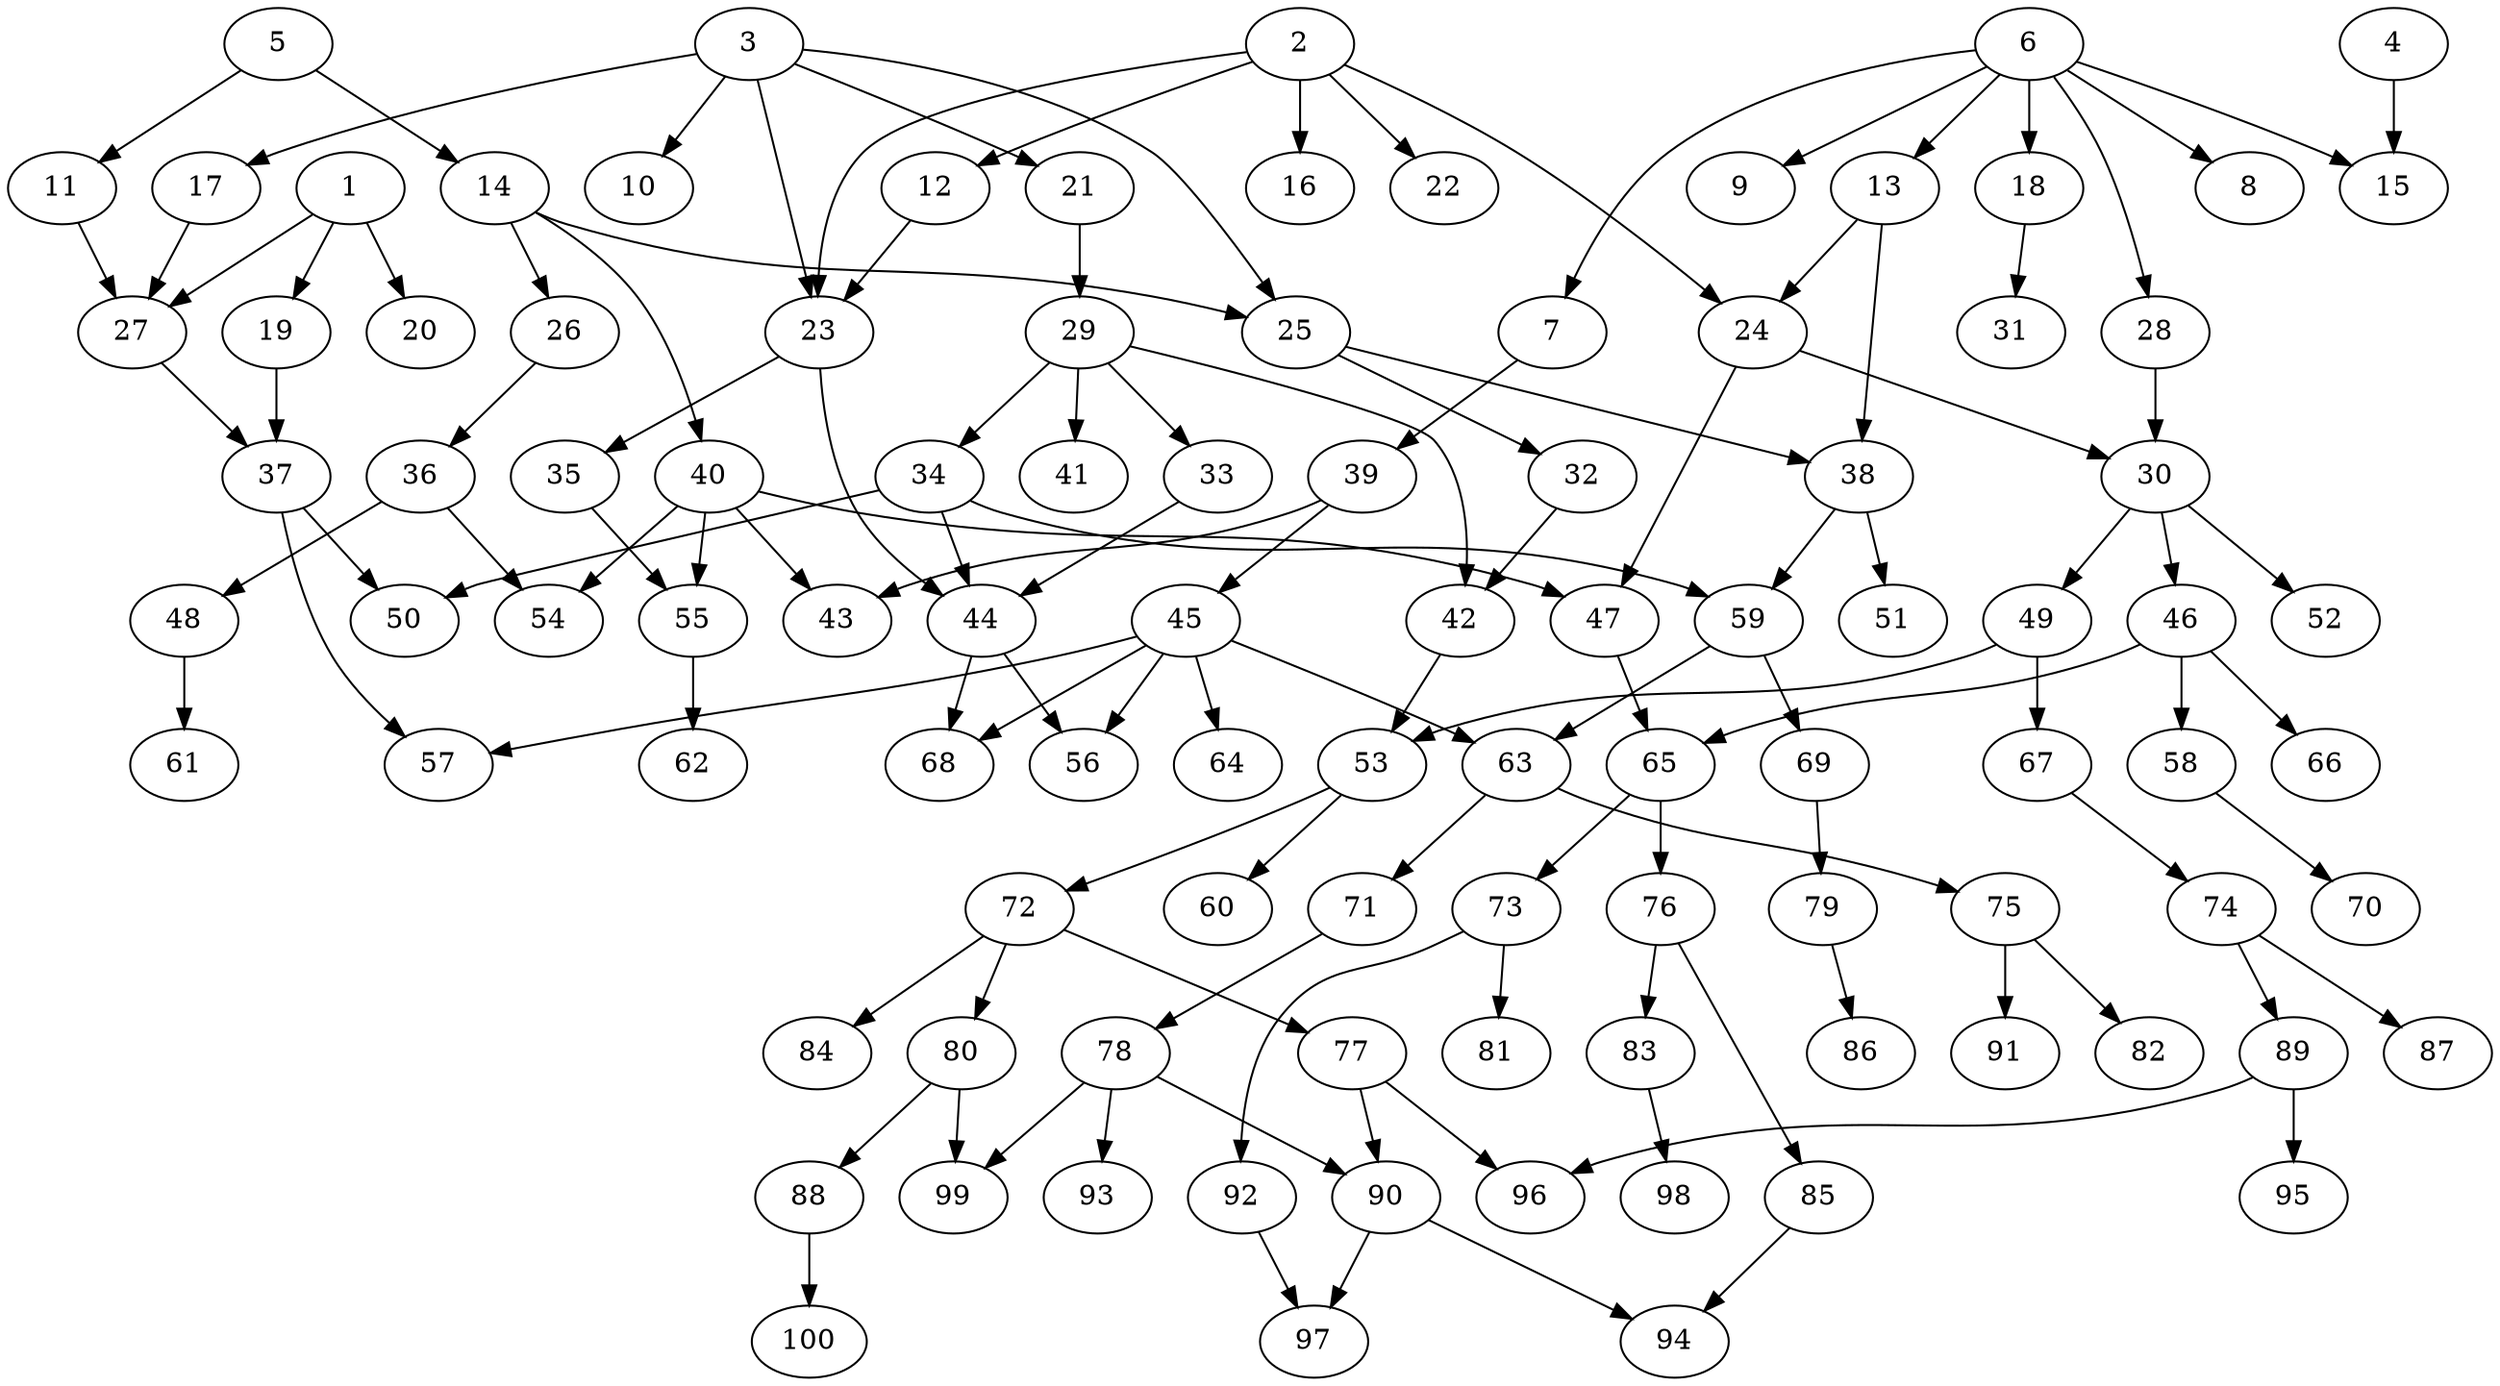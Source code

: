 // DAG automatically generated by daggen at Tue Jul 18 11:30:58 2017
// ./daggen --dot -n 100 --fat 0.5 --regular 0.2 --density 0.2 --jump 2 
digraph G {
  1 [size="309971188774", alpha="0.10"]
  1 -> 19 [size ="301989888"]
  1 -> 20 [size ="301989888"]
  1 -> 27 [size ="301989888"]
  2 [size="231928233984", alpha="0.03"]
  2 -> 12 [size ="301989888"]
  2 -> 16 [size ="301989888"]
  2 -> 22 [size ="301989888"]
  2 -> 23 [size ="301989888"]
  2 -> 24 [size ="301989888"]
  3 [size="266338276250", alpha="0.14"]
  3 -> 10 [size ="301989888"]
  3 -> 17 [size ="301989888"]
  3 -> 21 [size ="301989888"]
  3 -> 23 [size ="301989888"]
  3 -> 25 [size ="301989888"]
  4 [size="20066449884", alpha="0.08"]
  4 -> 15 [size ="838860800"]
  5 [size="35870901605", alpha="0.02"]
  5 -> 11 [size ="679477248"]
  5 -> 14 [size ="679477248"]
  6 [size="569255429392", alpha="0.03"]
  6 -> 7 [size ="536870912"]
  6 -> 8 [size ="536870912"]
  6 -> 9 [size ="536870912"]
  6 -> 13 [size ="536870912"]
  6 -> 15 [size ="536870912"]
  6 -> 18 [size ="536870912"]
  6 -> 28 [size ="536870912"]
  7 [size="14107218111", alpha="0.05"]
  7 -> 39 [size ="33554432"]
  8 [size="368293445632", alpha="0.04"]
  9 [size="1352558236", alpha="0.17"]
  10 [size="231928233984", alpha="0.20"]
  11 [size="368293445632", alpha="0.11"]
  11 -> 27 [size ="411041792"]
  12 [size="782757789696", alpha="0.13"]
  12 -> 23 [size ="679477248"]
  13 [size="340819593028", alpha="0.11"]
  13 -> 24 [size ="679477248"]
  13 -> 38 [size ="679477248"]
  14 [size="23996501323", alpha="0.17"]
  14 -> 25 [size ="679477248"]
  14 -> 26 [size ="679477248"]
  14 -> 40 [size ="679477248"]
  15 [size="138239153520", alpha="0.06"]
  16 [size="549755813888", alpha="0.00"]
  17 [size="14434175781", alpha="0.12"]
  17 -> 27 [size ="33554432"]
  18 [size="289122299294", alpha="0.01"]
  18 -> 31 [size ="209715200"]
  19 [size="4853933253", alpha="0.05"]
  19 -> 37 [size ="209715200"]
  20 [size="128220533388", alpha="0.02"]
  21 [size="549755813888", alpha="0.11"]
  21 -> 29 [size ="536870912"]
  22 [size="2159016070", alpha="0.17"]
  23 [size="134217728000", alpha="0.03"]
  23 -> 35 [size ="209715200"]
  23 -> 44 [size ="209715200"]
  24 [size="484655320244", alpha="0.13"]
  24 -> 30 [size ="411041792"]
  24 -> 47 [size ="411041792"]
  25 [size="782757789696", alpha="0.05"]
  25 -> 32 [size ="679477248"]
  25 -> 38 [size ="679477248"]
  26 [size="782757789696", alpha="0.06"]
  26 -> 36 [size ="679477248"]
  27 [size="2006558602", alpha="0.07"]
  27 -> 37 [size ="33554432"]
  28 [size="10960085724", alpha="0.05"]
  28 -> 30 [size ="301989888"]
  29 [size="909399512", alpha="0.07"]
  29 -> 33 [size ="75497472"]
  29 -> 34 [size ="75497472"]
  29 -> 41 [size ="75497472"]
  29 -> 42 [size ="75497472"]
  30 [size="134217728000", alpha="0.17"]
  30 -> 46 [size ="209715200"]
  30 -> 49 [size ="209715200"]
  30 -> 52 [size ="209715200"]
  31 [size="549755813888", alpha="0.06"]
  32 [size="8589934592", alpha="0.19"]
  32 -> 42 [size ="33554432"]
  33 [size="28991029248", alpha="0.01"]
  33 -> 44 [size ="75497472"]
  34 [size="848324634147", alpha="0.19"]
  34 -> 44 [size ="838860800"]
  34 -> 50 [size ="838860800"]
  34 -> 59 [size ="838860800"]
  35 [size="457523251309", alpha="0.19"]
  35 -> 55 [size ="301989888"]
  36 [size="134217728000", alpha="0.13"]
  36 -> 48 [size ="209715200"]
  36 -> 54 [size ="209715200"]
  37 [size="159985206822", alpha="0.04"]
  37 -> 50 [size ="679477248"]
  37 -> 57 [size ="679477248"]
  38 [size="68719476736", alpha="0.20"]
  38 -> 51 [size ="134217728"]
  38 -> 59 [size ="134217728"]
  39 [size="368293445632", alpha="0.13"]
  39 -> 43 [size ="411041792"]
  39 -> 45 [size ="411041792"]
  40 [size="28991029248", alpha="0.07"]
  40 -> 43 [size ="75497472"]
  40 -> 47 [size ="75497472"]
  40 -> 54 [size ="75497472"]
  40 -> 55 [size ="75497472"]
  41 [size="11676181597", alpha="0.05"]
  42 [size="134217728000", alpha="0.17"]
  42 -> 53 [size ="209715200"]
  43 [size="497909474348", alpha="0.03"]
  44 [size="28991029248", alpha="0.20"]
  44 -> 56 [size ="75497472"]
  44 -> 68 [size ="75497472"]
  45 [size="1671572272", alpha="0.05"]
  45 -> 56 [size ="33554432"]
  45 -> 57 [size ="33554432"]
  45 -> 63 [size ="33554432"]
  45 -> 64 [size ="33554432"]
  45 -> 68 [size ="33554432"]
  46 [size="1073741824000", alpha="0.11"]
  46 -> 58 [size ="838860800"]
  46 -> 65 [size ="838860800"]
  46 -> 66 [size ="838860800"]
  47 [size="4920766694", alpha="0.10"]
  47 -> 65 [size ="134217728"]
  48 [size="29384290534", alpha="0.01"]
  48 -> 61 [size ="536870912"]
  49 [size="316548776284", alpha="0.01"]
  49 -> 53 [size ="536870912"]
  49 -> 67 [size ="536870912"]
  50 [size="8589934592", alpha="0.15"]
  51 [size="1616535549", alpha="0.04"]
  52 [size="602133617280", alpha="0.15"]
  53 [size="158094485827", alpha="0.06"]
  53 -> 60 [size ="209715200"]
  53 -> 72 [size ="209715200"]
  54 [size="549755813888", alpha="0.20"]
  55 [size="168540889348", alpha="0.10"]
  55 -> 62 [size ="536870912"]
  56 [size="603939685012", alpha="0.12"]
  57 [size="578987768294", alpha="0.13"]
  58 [size="210266837142", alpha="0.07"]
  58 -> 70 [size ="209715200"]
  59 [size="2767542891", alpha="0.01"]
  59 -> 63 [size ="134217728"]
  59 -> 69 [size ="134217728"]
  60 [size="913485358149", alpha="0.05"]
  61 [size="3995986417", alpha="0.17"]
  62 [size="22949821342", alpha="0.17"]
  63 [size="196854299813", alpha="0.08"]
  63 -> 71 [size ="301989888"]
  63 -> 75 [size ="301989888"]
  64 [size="22963281577", alpha="0.05"]
  65 [size="549755813888", alpha="0.01"]
  65 -> 73 [size ="536870912"]
  65 -> 76 [size ="536870912"]
  66 [size="2969698688", alpha="0.11"]
  67 [size="477732134429", alpha="0.07"]
  67 -> 74 [size ="301989888"]
  68 [size="549755813888", alpha="0.18"]
  69 [size="1052317975", alpha="0.04"]
  69 -> 79 [size ="75497472"]
  70 [size="231928233984", alpha="0.00"]
  71 [size="638788487574", alpha="0.12"]
  71 -> 78 [size ="838860800"]
  72 [size="3938842304", alpha="0.18"]
  72 -> 77 [size ="134217728"]
  72 -> 80 [size ="134217728"]
  72 -> 84 [size ="134217728"]
  73 [size="36137117368", alpha="0.05"]
  73 -> 81 [size ="33554432"]
  73 -> 92 [size ="33554432"]
  74 [size="1073741824000", alpha="0.09"]
  74 -> 87 [size ="838860800"]
  74 -> 89 [size ="838860800"]
  75 [size="147253994614", alpha="0.02"]
  75 -> 82 [size ="209715200"]
  75 -> 91 [size ="209715200"]
  76 [size="384428458336", alpha="0.17"]
  76 -> 83 [size ="536870912"]
  76 -> 85 [size ="536870912"]
  77 [size="231928233984", alpha="0.19"]
  77 -> 90 [size ="301989888"]
  77 -> 96 [size ="301989888"]
  78 [size="3112474522", alpha="0.06"]
  78 -> 90 [size ="209715200"]
  78 -> 93 [size ="209715200"]
  78 -> 99 [size ="209715200"]
  79 [size="219351877540", alpha="0.14"]
  79 -> 86 [size ="301989888"]
  80 [size="25897943712", alpha="0.16"]
  80 -> 88 [size ="536870912"]
  80 -> 99 [size ="536870912"]
  81 [size="12409836156", alpha="0.09"]
  82 [size="1073741824000", alpha="0.06"]
  83 [size="28991029248", alpha="0.19"]
  83 -> 98 [size ="75497472"]
  84 [size="8589934592", alpha="0.10"]
  85 [size="4277700873", alpha="0.12"]
  85 -> 94 [size ="75497472"]
  86 [size="1073741824000", alpha="0.10"]
  87 [size="782757789696", alpha="0.11"]
  88 [size="410187836490", alpha="0.19"]
  88 -> 100 [size ="301989888"]
  89 [size="158212152982", alpha="0.07"]
  89 -> 95 [size ="209715200"]
  89 -> 96 [size ="209715200"]
  90 [size="3106891002", alpha="0.10"]
  90 -> 94 [size ="134217728"]
  90 -> 97 [size ="134217728"]
  91 [size="11076318931", alpha="0.20"]
  92 [size="147904119687", alpha="0.15"]
  92 -> 97 [size ="301989888"]
  93 [size="44976894122", alpha="0.01"]
  94 [size="4235490822", alpha="0.04"]
  95 [size="1073741824000", alpha="0.10"]
  96 [size="368293445632", alpha="0.19"]
  97 [size="402625374934", alpha="0.16"]
  98 [size="320581269", alpha="0.01"]
  99 [size="28991029248", alpha="0.13"]
  100 [size="647946742333", alpha="0.19"]
}

